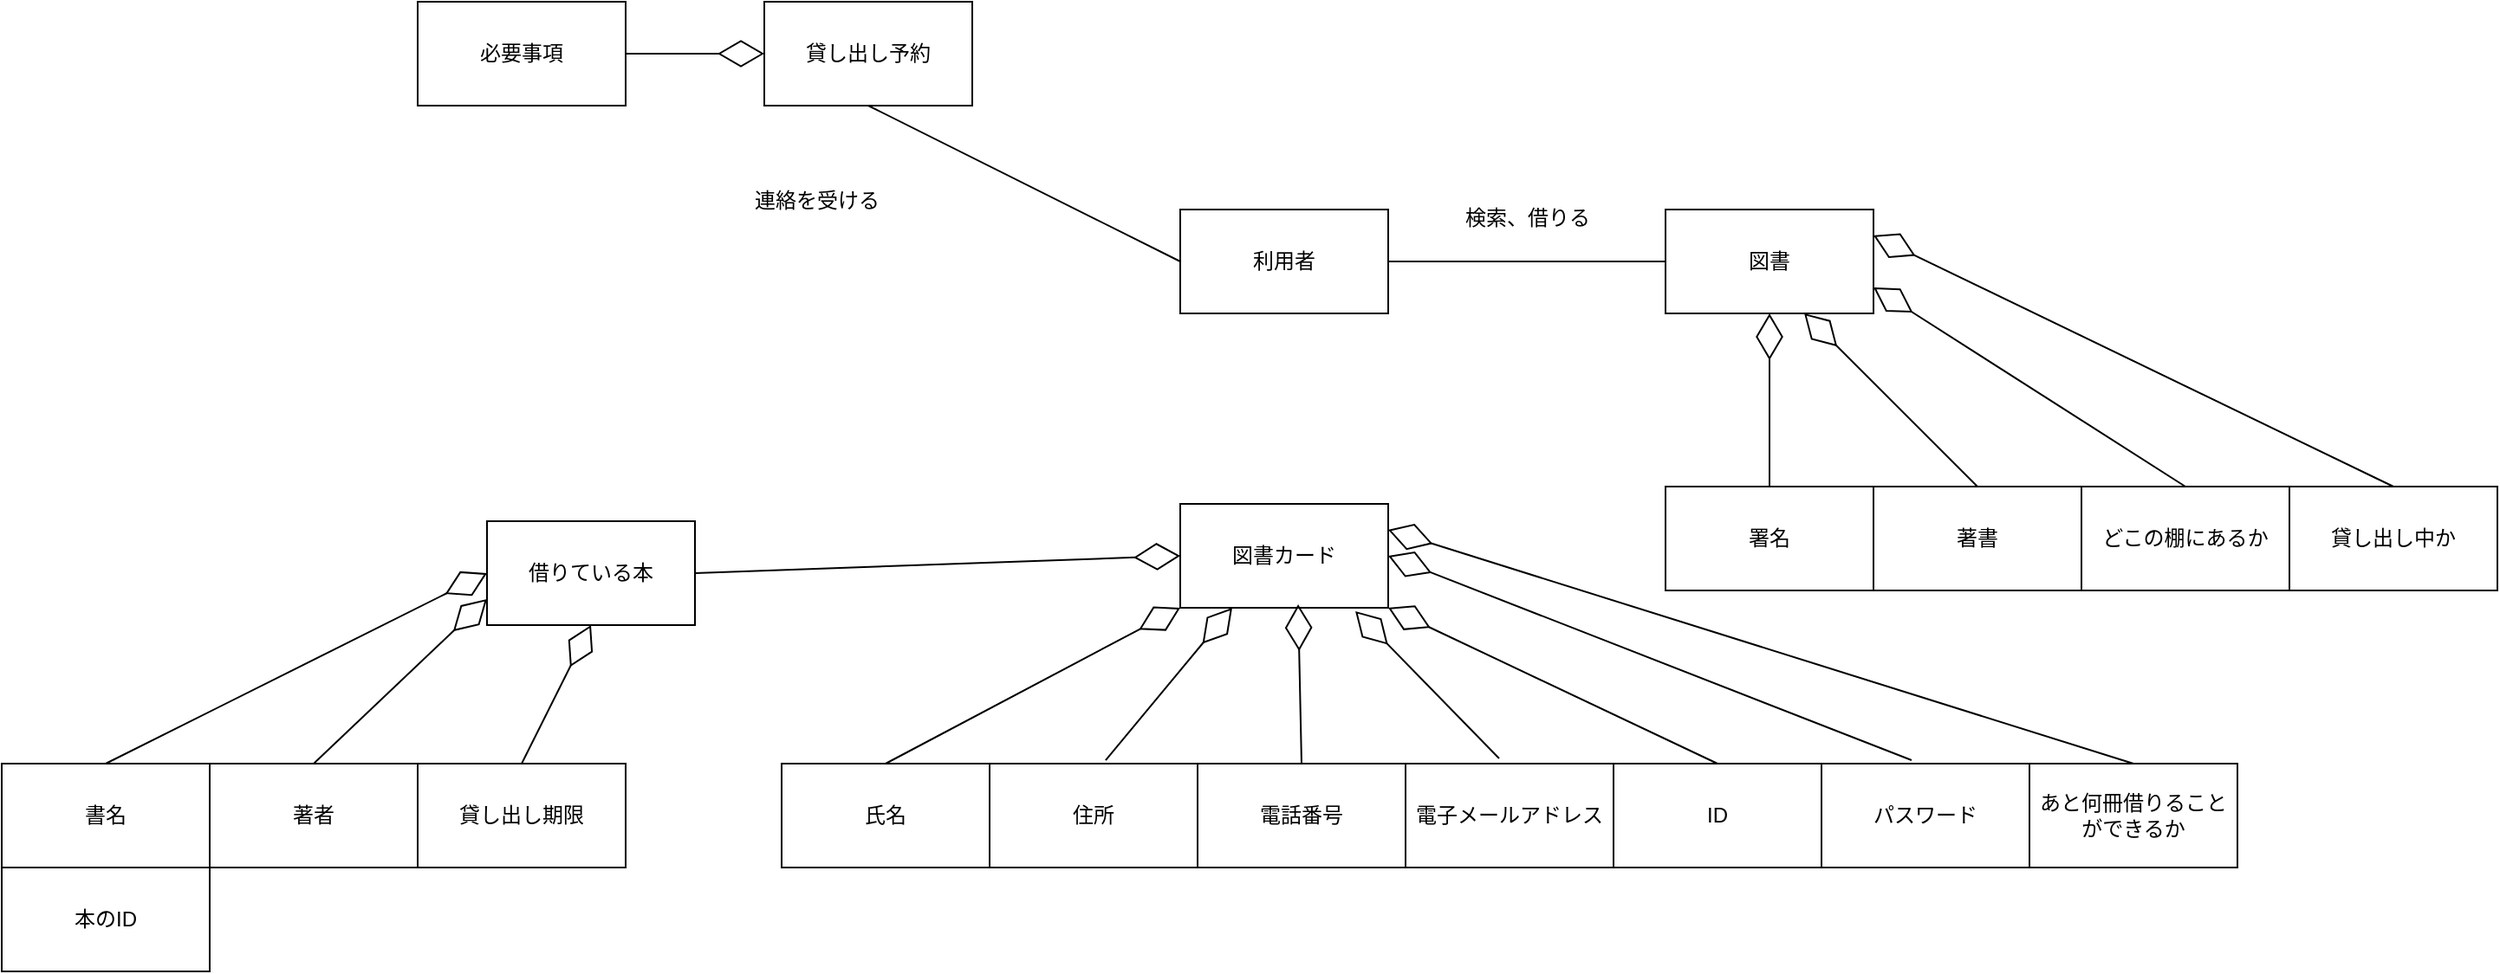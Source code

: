 <mxfile version="28.2.0">
  <diagram name="ページ1" id="Codf7Xo3tz8Qezi6RkoV">
    <mxGraphModel dx="2253" dy="777" grid="1" gridSize="10" guides="1" tooltips="1" connect="1" arrows="1" fold="1" page="1" pageScale="1" pageWidth="827" pageHeight="1169" math="0" shadow="0">
      <root>
        <mxCell id="0" />
        <mxCell id="1" parent="0" />
        <mxCell id="cJXRu3GnDYlV72rO4tza-1" value="利用者" style="rounded=0;whiteSpace=wrap;html=1;" vertex="1" parent="1">
          <mxGeometry x="360" y="280" width="120" height="60" as="geometry" />
        </mxCell>
        <mxCell id="cJXRu3GnDYlV72rO4tza-2" value="借りている本" style="rounded=0;whiteSpace=wrap;html=1;" vertex="1" parent="1">
          <mxGeometry x="-40" y="460" width="120" height="60" as="geometry" />
        </mxCell>
        <mxCell id="cJXRu3GnDYlV72rO4tza-3" value="必要事項" style="rounded=0;whiteSpace=wrap;html=1;" vertex="1" parent="1">
          <mxGeometry x="-80" y="160" width="120" height="60" as="geometry" />
        </mxCell>
        <mxCell id="cJXRu3GnDYlV72rO4tza-4" value="貸し出し予約" style="rounded=0;whiteSpace=wrap;html=1;" vertex="1" parent="1">
          <mxGeometry x="120" y="160" width="120" height="60" as="geometry" />
        </mxCell>
        <mxCell id="cJXRu3GnDYlV72rO4tza-5" value="図書カード" style="rounded=0;whiteSpace=wrap;html=1;" vertex="1" parent="1">
          <mxGeometry x="360" y="450" width="120" height="60" as="geometry" />
        </mxCell>
        <mxCell id="cJXRu3GnDYlV72rO4tza-6" value="どこの棚にあるか" style="rounded=0;whiteSpace=wrap;html=1;" vertex="1" parent="1">
          <mxGeometry x="880" y="440" width="120" height="60" as="geometry" />
        </mxCell>
        <mxCell id="cJXRu3GnDYlV72rO4tza-7" value="著書" style="rounded=0;whiteSpace=wrap;html=1;" vertex="1" parent="1">
          <mxGeometry x="760" y="440" width="120" height="60" as="geometry" />
        </mxCell>
        <mxCell id="cJXRu3GnDYlV72rO4tza-8" value="署名" style="rounded=0;whiteSpace=wrap;html=1;" vertex="1" parent="1">
          <mxGeometry x="640" y="440" width="120" height="60" as="geometry" />
        </mxCell>
        <mxCell id="cJXRu3GnDYlV72rO4tza-9" value="図書" style="rounded=0;whiteSpace=wrap;html=1;" vertex="1" parent="1">
          <mxGeometry x="640" y="280" width="120" height="60" as="geometry" />
        </mxCell>
        <mxCell id="cJXRu3GnDYlV72rO4tza-10" value="貸し出し中か" style="rounded=0;whiteSpace=wrap;html=1;" vertex="1" parent="1">
          <mxGeometry x="1000" y="440" width="120" height="60" as="geometry" />
        </mxCell>
        <mxCell id="cJXRu3GnDYlV72rO4tza-11" value="氏名" style="rounded=0;whiteSpace=wrap;html=1;" vertex="1" parent="1">
          <mxGeometry x="130" y="600" width="120" height="60" as="geometry" />
        </mxCell>
        <mxCell id="cJXRu3GnDYlV72rO4tza-12" value="あと何冊借りることができるか" style="rounded=0;whiteSpace=wrap;html=1;" vertex="1" parent="1">
          <mxGeometry x="850" y="600" width="120" height="60" as="geometry" />
        </mxCell>
        <mxCell id="cJXRu3GnDYlV72rO4tza-13" value="パスワード" style="rounded=0;whiteSpace=wrap;html=1;" vertex="1" parent="1">
          <mxGeometry x="730" y="600" width="120" height="60" as="geometry" />
        </mxCell>
        <mxCell id="cJXRu3GnDYlV72rO4tza-14" value="ID" style="rounded=0;whiteSpace=wrap;html=1;" vertex="1" parent="1">
          <mxGeometry x="610" y="600" width="120" height="60" as="geometry" />
        </mxCell>
        <mxCell id="cJXRu3GnDYlV72rO4tza-15" value="電子メールアドレス" style="rounded=0;whiteSpace=wrap;html=1;" vertex="1" parent="1">
          <mxGeometry x="490" y="600" width="120" height="60" as="geometry" />
        </mxCell>
        <mxCell id="cJXRu3GnDYlV72rO4tza-16" value="電話番号" style="rounded=0;whiteSpace=wrap;html=1;" vertex="1" parent="1">
          <mxGeometry x="370" y="600" width="120" height="60" as="geometry" />
        </mxCell>
        <mxCell id="cJXRu3GnDYlV72rO4tza-17" value="住所" style="rounded=0;whiteSpace=wrap;html=1;" vertex="1" parent="1">
          <mxGeometry x="250" y="600" width="120" height="60" as="geometry" />
        </mxCell>
        <mxCell id="cJXRu3GnDYlV72rO4tza-18" value="貸し出し期限" style="rounded=0;whiteSpace=wrap;html=1;" vertex="1" parent="1">
          <mxGeometry x="-80" y="600" width="120" height="60" as="geometry" />
        </mxCell>
        <mxCell id="cJXRu3GnDYlV72rO4tza-19" value="著者" style="rounded=0;whiteSpace=wrap;html=1;" vertex="1" parent="1">
          <mxGeometry x="-200" y="600" width="120" height="60" as="geometry" />
        </mxCell>
        <mxCell id="cJXRu3GnDYlV72rO4tza-20" value="書名" style="rounded=0;whiteSpace=wrap;html=1;" vertex="1" parent="1">
          <mxGeometry x="-320" y="600" width="120" height="60" as="geometry" />
        </mxCell>
        <mxCell id="cJXRu3GnDYlV72rO4tza-21" value="本のID" style="rounded=0;whiteSpace=wrap;html=1;" vertex="1" parent="1">
          <mxGeometry x="-320" y="660" width="120" height="60" as="geometry" />
        </mxCell>
        <mxCell id="cJXRu3GnDYlV72rO4tza-23" value="" style="endArrow=diamondThin;endFill=0;endSize=24;html=1;rounded=0;exitX=0.5;exitY=0;exitDx=0;exitDy=0;entryX=0;entryY=0.5;entryDx=0;entryDy=0;" edge="1" parent="1" source="cJXRu3GnDYlV72rO4tza-20" target="cJXRu3GnDYlV72rO4tza-2">
          <mxGeometry width="160" relative="1" as="geometry">
            <mxPoint x="-370" y="420" as="sourcePoint" />
            <mxPoint x="-210" y="420" as="targetPoint" />
          </mxGeometry>
        </mxCell>
        <mxCell id="cJXRu3GnDYlV72rO4tza-27" value="" style="endArrow=diamondThin;endFill=0;endSize=24;html=1;rounded=0;exitX=0.5;exitY=0;exitDx=0;exitDy=0;entryX=0;entryY=0.75;entryDx=0;entryDy=0;" edge="1" parent="1" source="cJXRu3GnDYlV72rO4tza-19" target="cJXRu3GnDYlV72rO4tza-2">
          <mxGeometry width="160" relative="1" as="geometry">
            <mxPoint x="190" y="370" as="sourcePoint" />
            <mxPoint x="350" y="370" as="targetPoint" />
          </mxGeometry>
        </mxCell>
        <mxCell id="cJXRu3GnDYlV72rO4tza-28" value="" style="endArrow=diamondThin;endFill=0;endSize=24;html=1;rounded=0;exitX=0.5;exitY=0;exitDx=0;exitDy=0;entryX=0.5;entryY=1;entryDx=0;entryDy=0;" edge="1" parent="1" source="cJXRu3GnDYlV72rO4tza-18" target="cJXRu3GnDYlV72rO4tza-2">
          <mxGeometry width="160" relative="1" as="geometry">
            <mxPoint x="160" y="510" as="sourcePoint" />
            <mxPoint x="320" y="510" as="targetPoint" />
          </mxGeometry>
        </mxCell>
        <mxCell id="cJXRu3GnDYlV72rO4tza-29" value="" style="endArrow=diamondThin;endFill=0;endSize=24;html=1;rounded=0;exitX=1;exitY=0.5;exitDx=0;exitDy=0;entryX=0;entryY=0.5;entryDx=0;entryDy=0;" edge="1" parent="1" source="cJXRu3GnDYlV72rO4tza-2" target="cJXRu3GnDYlV72rO4tza-5">
          <mxGeometry width="160" relative="1" as="geometry">
            <mxPoint x="110" y="420" as="sourcePoint" />
            <mxPoint x="270" y="420" as="targetPoint" />
          </mxGeometry>
        </mxCell>
        <mxCell id="cJXRu3GnDYlV72rO4tza-30" value="" style="endArrow=diamondThin;endFill=0;endSize=24;html=1;rounded=0;exitX=1;exitY=0.5;exitDx=0;exitDy=0;entryX=0;entryY=0.5;entryDx=0;entryDy=0;" edge="1" parent="1" source="cJXRu3GnDYlV72rO4tza-3" target="cJXRu3GnDYlV72rO4tza-4">
          <mxGeometry width="160" relative="1" as="geometry">
            <mxPoint x="-130" y="310" as="sourcePoint" />
            <mxPoint x="30" y="310" as="targetPoint" />
          </mxGeometry>
        </mxCell>
        <mxCell id="cJXRu3GnDYlV72rO4tza-31" value="" style="endArrow=diamondThin;endFill=0;endSize=24;html=1;rounded=0;exitX=0.5;exitY=0;exitDx=0;exitDy=0;entryX=0;entryY=1;entryDx=0;entryDy=0;" edge="1" parent="1" source="cJXRu3GnDYlV72rO4tza-11" target="cJXRu3GnDYlV72rO4tza-5">
          <mxGeometry width="160" relative="1" as="geometry">
            <mxPoint x="680" y="700" as="sourcePoint" />
            <mxPoint x="840" y="700" as="targetPoint" />
          </mxGeometry>
        </mxCell>
        <mxCell id="cJXRu3GnDYlV72rO4tza-32" value="" style="endArrow=diamondThin;endFill=0;endSize=24;html=1;rounded=0;exitX=0.558;exitY=-0.033;exitDx=0;exitDy=0;exitPerimeter=0;entryX=0.25;entryY=1;entryDx=0;entryDy=0;" edge="1" parent="1" source="cJXRu3GnDYlV72rO4tza-17" target="cJXRu3GnDYlV72rO4tza-5">
          <mxGeometry width="160" relative="1" as="geometry">
            <mxPoint x="610" y="530" as="sourcePoint" />
            <mxPoint x="770" y="530" as="targetPoint" />
          </mxGeometry>
        </mxCell>
        <mxCell id="cJXRu3GnDYlV72rO4tza-33" value="" style="endArrow=diamondThin;endFill=0;endSize=24;html=1;rounded=0;exitX=0.5;exitY=0;exitDx=0;exitDy=0;entryX=0.567;entryY=0.967;entryDx=0;entryDy=0;entryPerimeter=0;" edge="1" parent="1" source="cJXRu3GnDYlV72rO4tza-16" target="cJXRu3GnDYlV72rO4tza-5">
          <mxGeometry width="160" relative="1" as="geometry">
            <mxPoint x="530" y="530" as="sourcePoint" />
            <mxPoint x="690" y="530" as="targetPoint" />
          </mxGeometry>
        </mxCell>
        <mxCell id="cJXRu3GnDYlV72rO4tza-34" value="" style="endArrow=diamondThin;endFill=0;endSize=24;html=1;rounded=0;exitX=0.45;exitY=-0.05;exitDx=0;exitDy=0;exitPerimeter=0;entryX=0.842;entryY=1.033;entryDx=0;entryDy=0;entryPerimeter=0;" edge="1" parent="1" source="cJXRu3GnDYlV72rO4tza-15" target="cJXRu3GnDYlV72rO4tza-5">
          <mxGeometry width="160" relative="1" as="geometry">
            <mxPoint x="430" y="570" as="sourcePoint" />
            <mxPoint x="590" y="570" as="targetPoint" />
          </mxGeometry>
        </mxCell>
        <mxCell id="cJXRu3GnDYlV72rO4tza-35" value="" style="endArrow=diamondThin;endFill=0;endSize=24;html=1;rounded=0;exitX=0.5;exitY=0;exitDx=0;exitDy=0;entryX=1;entryY=0.75;entryDx=0;entryDy=0;" edge="1" parent="1" source="cJXRu3GnDYlV72rO4tza-14">
          <mxGeometry width="160" relative="1" as="geometry">
            <mxPoint x="670" y="615" as="sourcePoint" />
            <mxPoint x="480" y="510" as="targetPoint" />
          </mxGeometry>
        </mxCell>
        <mxCell id="cJXRu3GnDYlV72rO4tza-36" value="" style="endArrow=diamondThin;endFill=0;endSize=24;html=1;rounded=0;exitX=0.433;exitY=-0.033;exitDx=0;exitDy=0;exitPerimeter=0;entryX=1;entryY=0.5;entryDx=0;entryDy=0;" edge="1" parent="1" source="cJXRu3GnDYlV72rO4tza-13" target="cJXRu3GnDYlV72rO4tza-5">
          <mxGeometry width="160" relative="1" as="geometry">
            <mxPoint x="530" y="400" as="sourcePoint" />
            <mxPoint x="690" y="400" as="targetPoint" />
          </mxGeometry>
        </mxCell>
        <mxCell id="cJXRu3GnDYlV72rO4tza-37" value="" style="endArrow=diamondThin;endFill=0;endSize=24;html=1;rounded=0;exitX=0.5;exitY=0;exitDx=0;exitDy=0;entryX=1;entryY=0.25;entryDx=0;entryDy=0;" edge="1" parent="1" source="cJXRu3GnDYlV72rO4tza-12" target="cJXRu3GnDYlV72rO4tza-5">
          <mxGeometry width="160" relative="1" as="geometry">
            <mxPoint x="780" y="560" as="sourcePoint" />
            <mxPoint x="940" y="560" as="targetPoint" />
          </mxGeometry>
        </mxCell>
        <mxCell id="cJXRu3GnDYlV72rO4tza-38" value="" style="endArrow=diamondThin;endFill=0;endSize=24;html=1;rounded=0;entryX=0.5;entryY=1;entryDx=0;entryDy=0;entryPerimeter=0;exitX=0.5;exitY=0;exitDx=0;exitDy=0;" edge="1" parent="1" source="cJXRu3GnDYlV72rO4tza-8" target="cJXRu3GnDYlV72rO4tza-9">
          <mxGeometry width="160" relative="1" as="geometry">
            <mxPoint x="689" y="430" as="sourcePoint" />
            <mxPoint x="850" y="400" as="targetPoint" />
          </mxGeometry>
        </mxCell>
        <mxCell id="cJXRu3GnDYlV72rO4tza-39" value="" style="endArrow=diamondThin;endFill=0;endSize=24;html=1;rounded=0;entryX=0.667;entryY=1;entryDx=0;entryDy=0;entryPerimeter=0;exitX=0.5;exitY=0;exitDx=0;exitDy=0;" edge="1" parent="1" source="cJXRu3GnDYlV72rO4tza-7" target="cJXRu3GnDYlV72rO4tza-9">
          <mxGeometry width="160" relative="1" as="geometry">
            <mxPoint x="790" y="370" as="sourcePoint" />
            <mxPoint x="950" y="370" as="targetPoint" />
          </mxGeometry>
        </mxCell>
        <mxCell id="cJXRu3GnDYlV72rO4tza-40" value="" style="endArrow=diamondThin;endFill=0;endSize=24;html=1;rounded=0;exitX=0.5;exitY=0;exitDx=0;exitDy=0;entryX=1;entryY=0.75;entryDx=0;entryDy=0;" edge="1" parent="1" source="cJXRu3GnDYlV72rO4tza-6" target="cJXRu3GnDYlV72rO4tza-9">
          <mxGeometry width="160" relative="1" as="geometry">
            <mxPoint x="860" y="340" as="sourcePoint" />
            <mxPoint x="1020" y="340" as="targetPoint" />
          </mxGeometry>
        </mxCell>
        <mxCell id="cJXRu3GnDYlV72rO4tza-41" value="" style="endArrow=diamondThin;endFill=0;endSize=24;html=1;rounded=0;exitX=0.5;exitY=0;exitDx=0;exitDy=0;entryX=1;entryY=0.25;entryDx=0;entryDy=0;" edge="1" parent="1" source="cJXRu3GnDYlV72rO4tza-10" target="cJXRu3GnDYlV72rO4tza-9">
          <mxGeometry width="160" relative="1" as="geometry">
            <mxPoint x="840" y="280" as="sourcePoint" />
            <mxPoint x="1000" y="280" as="targetPoint" />
          </mxGeometry>
        </mxCell>
        <mxCell id="cJXRu3GnDYlV72rO4tza-42" value="" style="endArrow=none;html=1;rounded=0;exitX=1;exitY=0.5;exitDx=0;exitDy=0;entryX=0;entryY=0.5;entryDx=0;entryDy=0;" edge="1" parent="1" source="cJXRu3GnDYlV72rO4tza-1" target="cJXRu3GnDYlV72rO4tza-9">
          <mxGeometry width="50" height="50" relative="1" as="geometry">
            <mxPoint x="570" y="430" as="sourcePoint" />
            <mxPoint x="620" y="380" as="targetPoint" />
          </mxGeometry>
        </mxCell>
        <mxCell id="cJXRu3GnDYlV72rO4tza-44" value="" style="endArrow=none;html=1;rounded=0;exitX=0.5;exitY=1;exitDx=0;exitDy=0;entryX=0;entryY=0.5;entryDx=0;entryDy=0;" edge="1" parent="1" source="cJXRu3GnDYlV72rO4tza-4" target="cJXRu3GnDYlV72rO4tza-1">
          <mxGeometry width="50" height="50" relative="1" as="geometry">
            <mxPoint x="270" y="140" as="sourcePoint" />
            <mxPoint x="350" y="310" as="targetPoint" />
          </mxGeometry>
        </mxCell>
        <mxCell id="cJXRu3GnDYlV72rO4tza-45" value="連絡を受ける" style="text;html=1;align=center;verticalAlign=middle;resizable=0;points=[];autosize=1;strokeColor=none;fillColor=none;" vertex="1" parent="1">
          <mxGeometry x="100" y="260" width="100" height="30" as="geometry" />
        </mxCell>
        <mxCell id="cJXRu3GnDYlV72rO4tza-46" value="検索、借りる" style="text;html=1;align=center;verticalAlign=middle;resizable=0;points=[];autosize=1;strokeColor=none;fillColor=none;" vertex="1" parent="1">
          <mxGeometry x="510" y="270" width="100" height="30" as="geometry" />
        </mxCell>
      </root>
    </mxGraphModel>
  </diagram>
</mxfile>
